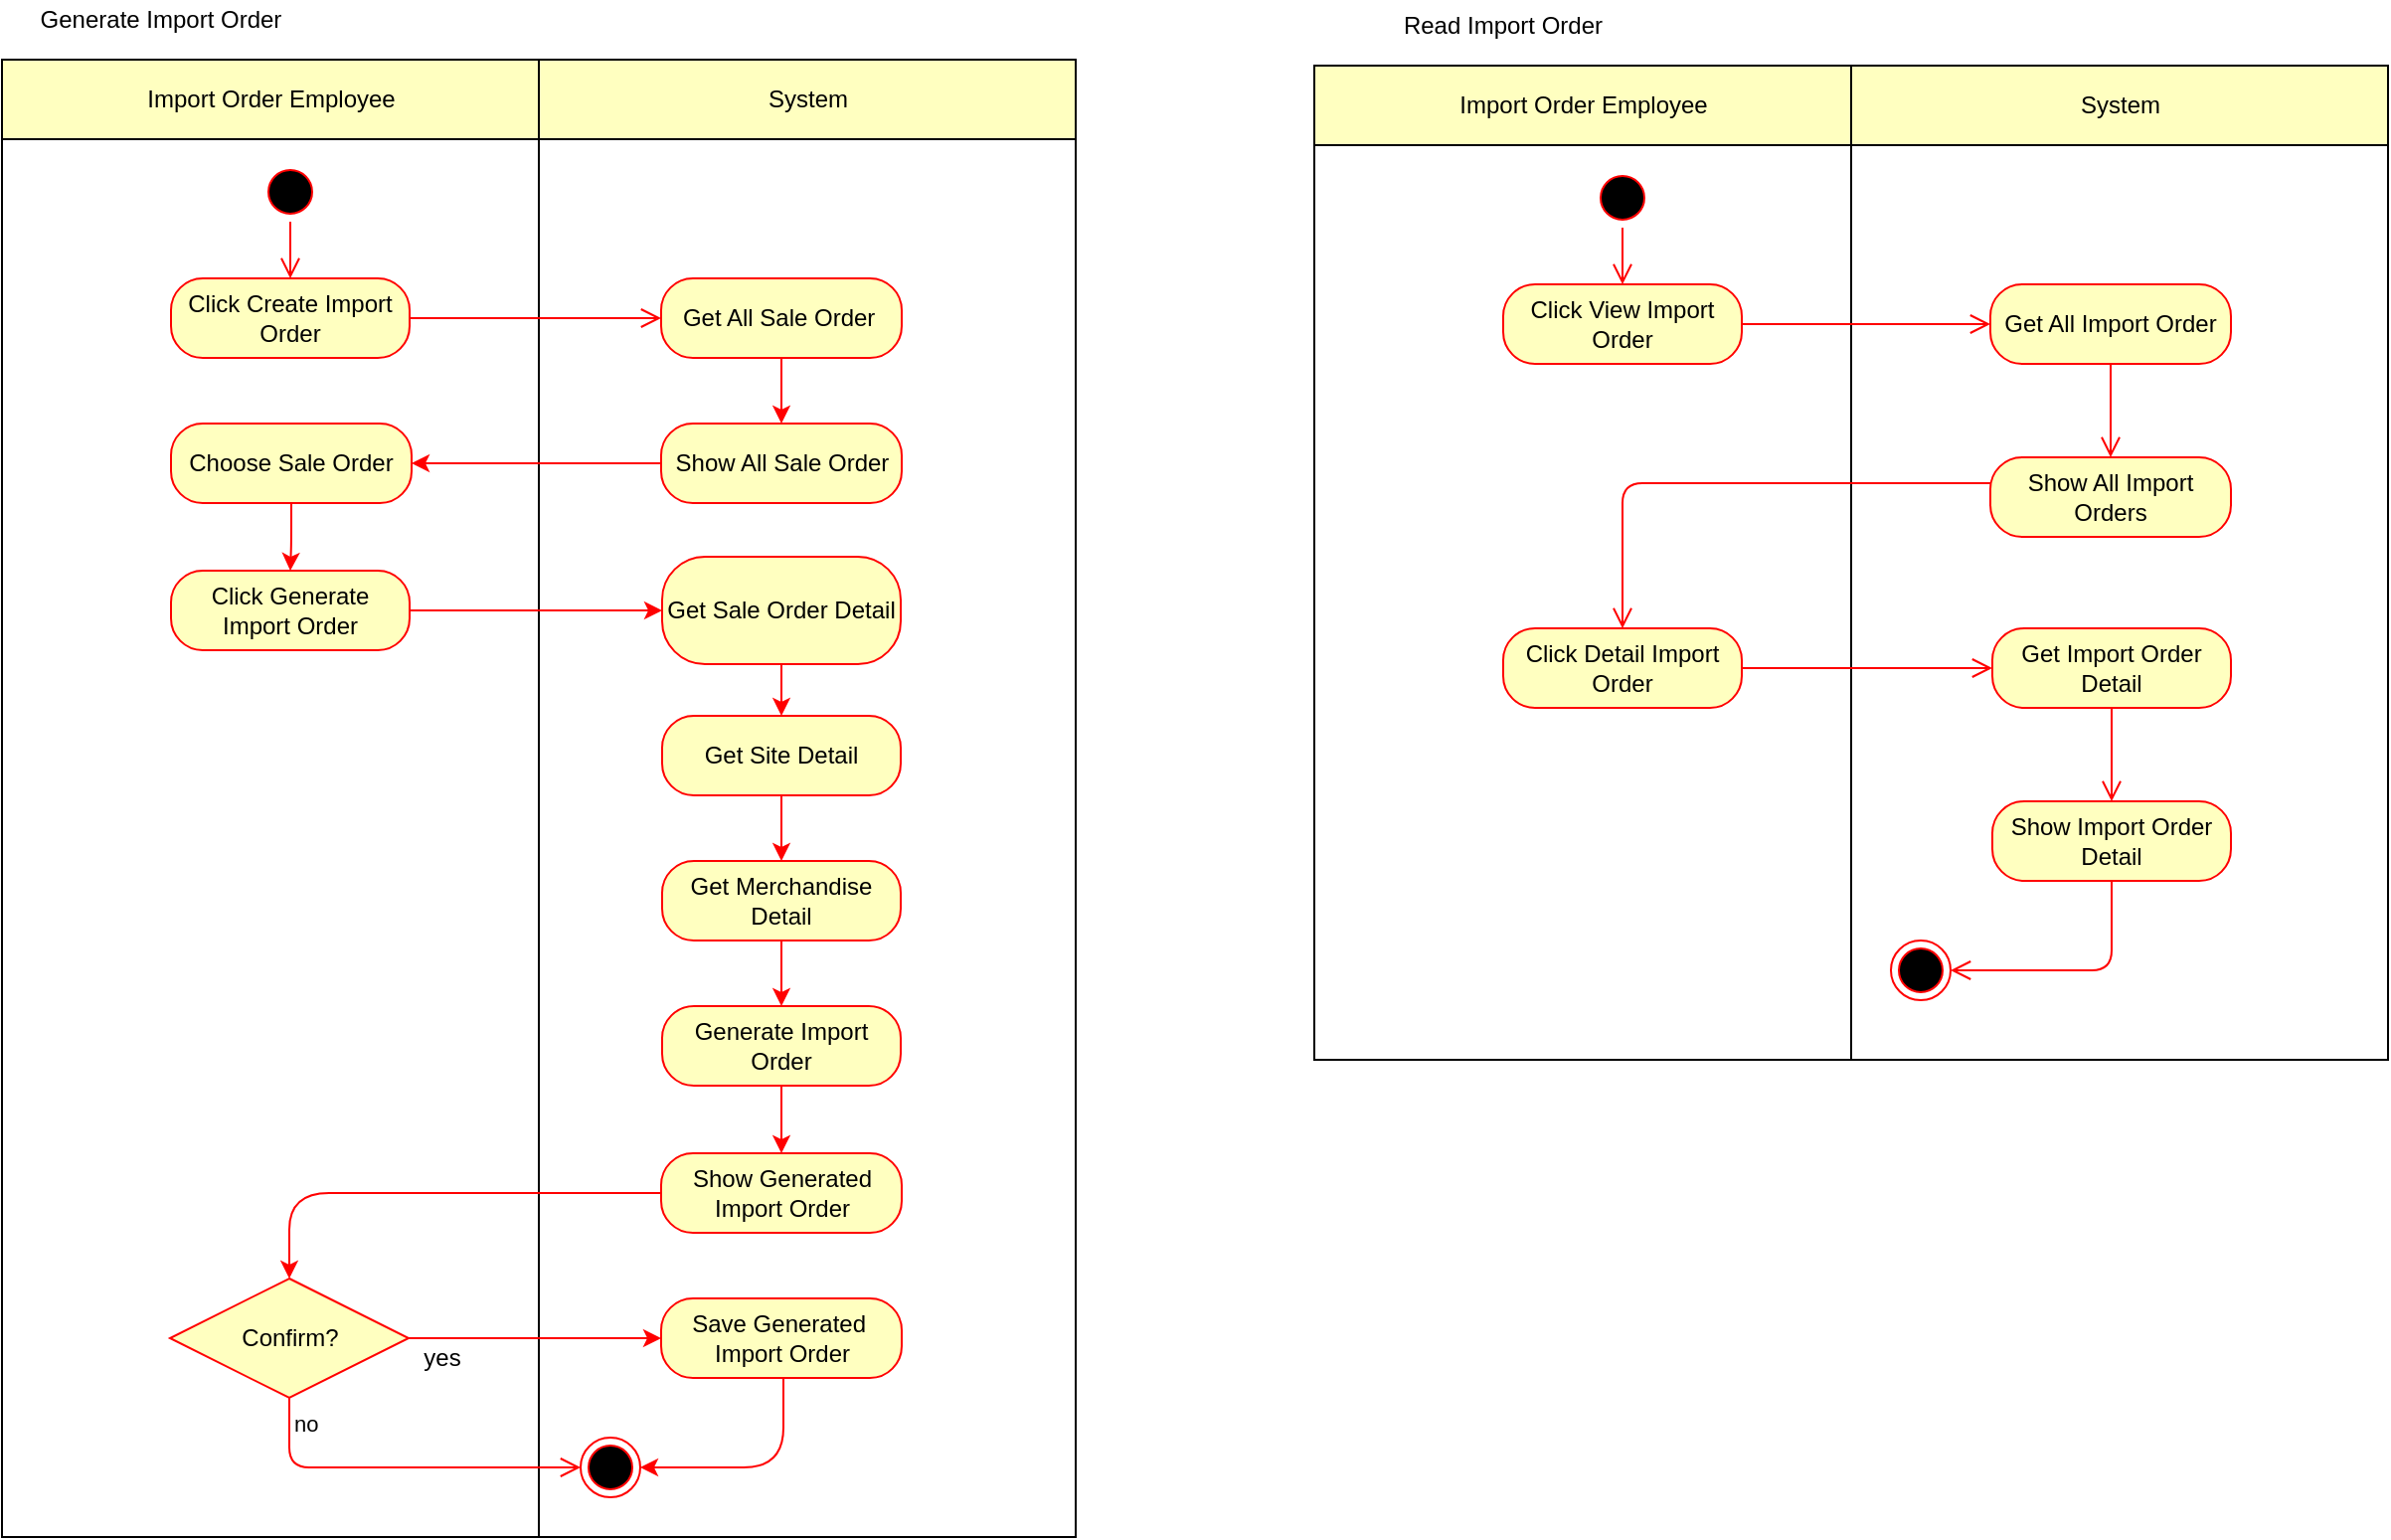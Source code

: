<mxfile version="13.0.3" type="device"><diagram id="RbPQGI98I1vQBzoGhJew" name="Page-1"><mxGraphModel dx="899" dy="680" grid="1" gridSize="10" guides="1" tooltips="1" connect="1" arrows="1" fold="1" page="1" pageScale="1" pageWidth="1100" pageHeight="850" math="0" shadow="0"><root><mxCell id="0"/><mxCell id="1" parent="0"/><mxCell id="4KUbe_rOfLl6-weod77s-38" value="" style="html=1;dashed=0;whitespace=wrap;" parent="1" vertex="1"><mxGeometry x="980" y="110" width="270" height="460" as="geometry"/></mxCell><mxCell id="4KUbe_rOfLl6-weod77s-39" value="" style="html=1;dashed=0;whitespace=wrap;" parent="1" vertex="1"><mxGeometry x="710" y="110" width="270" height="460" as="geometry"/></mxCell><mxCell id="4KUbe_rOfLl6-weod77s-40" value="" style="ellipse;html=1;shape=startState;fillColor=#000000;strokeColor=#ff0000;" parent="1" vertex="1"><mxGeometry x="850" y="121.5" width="30" height="30" as="geometry"/></mxCell><mxCell id="4KUbe_rOfLl6-weod77s-41" value="" style="edgeStyle=orthogonalEdgeStyle;html=1;verticalAlign=bottom;endArrow=open;endSize=8;strokeColor=#ff0000;" parent="1" source="4KUbe_rOfLl6-weod77s-40" target="4KUbe_rOfLl6-weod77s-42" edge="1"><mxGeometry relative="1" as="geometry"><mxPoint x="865" y="211.5" as="targetPoint"/></mxGeometry></mxCell><mxCell id="4KUbe_rOfLl6-weod77s-42" value="Click View Import Order" style="rounded=1;whiteSpace=wrap;html=1;arcSize=40;fontColor=#000000;fillColor=#ffffc0;strokeColor=#ff0000;" parent="1" vertex="1"><mxGeometry x="805" y="180" width="120" height="40" as="geometry"/></mxCell><mxCell id="4KUbe_rOfLl6-weod77s-43" value="" style="edgeStyle=orthogonalEdgeStyle;html=1;verticalAlign=bottom;endArrow=open;endSize=8;strokeColor=#ff0000;" parent="1" source="4KUbe_rOfLl6-weod77s-42" target="4KUbe_rOfLl6-weod77s-44" edge="1"><mxGeometry relative="1" as="geometry"><mxPoint x="1050" y="251.5" as="targetPoint"/></mxGeometry></mxCell><mxCell id="4KUbe_rOfLl6-weod77s-44" value="Get All Import Order" style="rounded=1;whiteSpace=wrap;html=1;arcSize=40;fontColor=#000000;fillColor=#ffffc0;strokeColor=#ff0000;" parent="1" vertex="1"><mxGeometry x="1050" y="180" width="121" height="40" as="geometry"/></mxCell><mxCell id="4KUbe_rOfLl6-weod77s-45" value="" style="edgeStyle=orthogonalEdgeStyle;html=1;verticalAlign=bottom;endArrow=open;endSize=8;strokeColor=#ff0000;" parent="1" source="4KUbe_rOfLl6-weod77s-44" target="4KUbe_rOfLl6-weod77s-47" edge="1"><mxGeometry relative="1" as="geometry"><mxPoint x="1110" y="381.5" as="targetPoint"/></mxGeometry></mxCell><mxCell id="4KUbe_rOfLl6-weod77s-47" value="Show All Import Orders" style="rounded=1;whiteSpace=wrap;html=1;arcSize=40;fontColor=#000000;fillColor=#ffffc0;strokeColor=#ff0000;" parent="1" vertex="1"><mxGeometry x="1050" y="267" width="121" height="40" as="geometry"/></mxCell><mxCell id="4KUbe_rOfLl6-weod77s-48" value="" style="edgeStyle=orthogonalEdgeStyle;html=1;verticalAlign=bottom;endArrow=open;endSize=8;strokeColor=#ff0000;" parent="1" source="4KUbe_rOfLl6-weod77s-47" target="0SXMM5_3tOSk0-WIYk1--1" edge="1"><mxGeometry relative="1" as="geometry"><mxPoint x="865" y="338" as="targetPoint"/><Array as="points"><mxPoint x="865" y="280"/></Array></mxGeometry></mxCell><mxCell id="4KUbe_rOfLl6-weod77s-109" value="" style="edgeStyle=orthogonalEdgeStyle;rounded=1;orthogonalLoop=1;jettySize=auto;html=1;entryX=1;entryY=0.5;entryDx=0;entryDy=0;align=left;verticalAlign=top;strokeColor=#ff0000;endArrow=open;endSize=8;" parent="1" source="4KUbe_rOfLl6-weod77s-53" target="4KUbe_rOfLl6-weod77s-107" edge="1"><mxGeometry relative="1" as="geometry"><mxPoint x="1111" y="560" as="targetPoint"/><Array as="points"><mxPoint x="1111" y="525"/></Array></mxGeometry></mxCell><mxCell id="4KUbe_rOfLl6-weod77s-53" value="Show Import Order Detail" style="rounded=1;whiteSpace=wrap;html=1;arcSize=40;fontColor=#000000;fillColor=#ffffc0;strokeColor=#ff0000;" parent="1" vertex="1"><mxGeometry x="1051" y="440" width="120" height="40" as="geometry"/></mxCell><mxCell id="4KUbe_rOfLl6-weod77s-63" style="edgeStyle=orthogonalEdgeStyle;rounded=1;orthogonalLoop=1;jettySize=auto;html=1;entryX=0.5;entryY=0;entryDx=0;entryDy=0;align=left;verticalAlign=top;strokeColor=#ff0000;endArrow=open;endSize=8;" parent="1" source="4KUbe_rOfLl6-weod77s-55" target="4KUbe_rOfLl6-weod77s-53" edge="1"><mxGeometry relative="1" as="geometry"/></mxCell><mxCell id="4KUbe_rOfLl6-weod77s-55" value="Get Import Order Detail" style="rounded=1;whiteSpace=wrap;html=1;arcSize=40;fontColor=#000000;fillColor=#ffffc0;strokeColor=#ff0000;" parent="1" vertex="1"><mxGeometry x="1051" y="353" width="120" height="40" as="geometry"/></mxCell><mxCell id="4KUbe_rOfLl6-weod77s-59" value="" style="edgeStyle=orthogonalEdgeStyle;html=1;align=left;verticalAlign=top;endArrow=open;endSize=8;strokeColor=#ff0000;entryX=0;entryY=0.5;entryDx=0;entryDy=0;" parent="1" source="0SXMM5_3tOSk0-WIYk1--1" target="4KUbe_rOfLl6-weod77s-55" edge="1"><mxGeometry x="-1" relative="1" as="geometry"><mxPoint x="791" y="671.5" as="targetPoint"/><Array as="points"/><mxPoint x="945" y="373" as="sourcePoint"/></mxGeometry></mxCell><mxCell id="4KUbe_rOfLl6-weod77s-60" value="Import Order Employee" style="html=1;dashed=0;whitespace=wrap;fillColor=#FFFFc0;" parent="1" vertex="1"><mxGeometry x="710" y="70" width="270" height="40" as="geometry"/></mxCell><mxCell id="4KUbe_rOfLl6-weod77s-61" value="System" style="html=1;dashed=0;whitespace=wrap;fillColor=#FFFFc0;" parent="1" vertex="1"><mxGeometry x="980" y="70" width="270" height="40" as="geometry"/></mxCell><mxCell id="4KUbe_rOfLl6-weod77s-107" value="" style="ellipse;html=1;shape=endState;fillColor=#000000;strokeColor=#ff0000;" parent="1" vertex="1"><mxGeometry x="1000" y="510" width="30" height="30" as="geometry"/></mxCell><mxCell id="4KUbe_rOfLl6-weod77s-130" value="Read Import Order" style="text;html=1;strokeColor=none;fillColor=none;align=center;verticalAlign=middle;whiteSpace=wrap;rounded=0;" parent="1" vertex="1"><mxGeometry x="720" y="40" width="170" height="20" as="geometry"/></mxCell><mxCell id="4KUbe_rOfLl6-weod77s-166" value="" style="html=1;dashed=0;whitespace=wrap;" parent="1" vertex="1"><mxGeometry x="320" y="107" width="270" height="703" as="geometry"/></mxCell><mxCell id="4KUbe_rOfLl6-weod77s-167" value="" style="html=1;dashed=0;whitespace=wrap;" parent="1" vertex="1"><mxGeometry x="50" y="107" width="270" height="703" as="geometry"/></mxCell><mxCell id="4KUbe_rOfLl6-weod77s-168" value="" style="ellipse;html=1;shape=startState;fillColor=#000000;strokeColor=#ff0000;" parent="1" vertex="1"><mxGeometry x="180" y="118.5" width="30" height="30" as="geometry"/></mxCell><mxCell id="4KUbe_rOfLl6-weod77s-169" value="" style="edgeStyle=orthogonalEdgeStyle;html=1;verticalAlign=bottom;endArrow=open;endSize=8;strokeColor=#ff0000;" parent="1" source="4KUbe_rOfLl6-weod77s-168" target="4KUbe_rOfLl6-weod77s-170" edge="1"><mxGeometry relative="1" as="geometry"><mxPoint x="195" y="208.5" as="targetPoint"/></mxGeometry></mxCell><mxCell id="4KUbe_rOfLl6-weod77s-170" value="Click Create Import Order" style="rounded=1;whiteSpace=wrap;html=1;arcSize=40;fontColor=#000000;fillColor=#ffffc0;strokeColor=#ff0000;" parent="1" vertex="1"><mxGeometry x="135" y="177" width="120" height="40" as="geometry"/></mxCell><mxCell id="4KUbe_rOfLl6-weod77s-171" value="" style="edgeStyle=orthogonalEdgeStyle;html=1;verticalAlign=bottom;endArrow=open;endSize=8;strokeColor=#ff0000;" parent="1" source="4KUbe_rOfLl6-weod77s-170" target="4KUbe_rOfLl6-weod77s-172" edge="1"><mxGeometry relative="1" as="geometry"><mxPoint x="380" y="248.5" as="targetPoint"/></mxGeometry></mxCell><mxCell id="4KUbe_rOfLl6-weod77s-200" style="edgeStyle=orthogonalEdgeStyle;rounded=1;orthogonalLoop=1;jettySize=auto;html=1;entryX=0.5;entryY=0;entryDx=0;entryDy=0;fontSize=12;strokeColor=#ff0000;fillColor=#ffffc0;arcSize=40;" parent="1" source="4KUbe_rOfLl6-weod77s-172" target="4KUbe_rOfLl6-weod77s-174" edge="1"><mxGeometry relative="1" as="geometry"/></mxCell><mxCell id="4KUbe_rOfLl6-weod77s-172" value="Get All Sale Order&amp;nbsp;" style="rounded=1;whiteSpace=wrap;html=1;arcSize=40;fontColor=#000000;fillColor=#ffffc0;strokeColor=#ff0000;" parent="1" vertex="1"><mxGeometry x="381.5" y="177" width="121" height="40" as="geometry"/></mxCell><mxCell id="4KUbe_rOfLl6-weod77s-199" style="edgeStyle=orthogonalEdgeStyle;rounded=1;orthogonalLoop=1;jettySize=auto;html=1;entryX=1;entryY=0.5;entryDx=0;entryDy=0;fontSize=12;strokeColor=#ff0000;fillColor=#ffffc0;arcSize=40;" parent="1" source="4KUbe_rOfLl6-weod77s-174" target="4KUbe_rOfLl6-weod77s-187" edge="1"><mxGeometry relative="1" as="geometry"/></mxCell><mxCell id="4KUbe_rOfLl6-weod77s-174" value="Show All Sale Order" style="rounded=1;whiteSpace=wrap;html=1;arcSize=40;fontColor=#000000;fillColor=#ffffc0;strokeColor=#ff0000;" parent="1" vertex="1"><mxGeometry x="381.5" y="250" width="121" height="40" as="geometry"/></mxCell><mxCell id="4KUbe_rOfLl6-weod77s-183" value="Import Order Employee" style="html=1;dashed=0;whitespace=wrap;fillColor=#FFFFc0;" parent="1" vertex="1"><mxGeometry x="50" y="67" width="270" height="40" as="geometry"/></mxCell><mxCell id="4KUbe_rOfLl6-weod77s-184" value="System" style="html=1;dashed=0;whitespace=wrap;fillColor=#FFFFc0;" parent="1" vertex="1"><mxGeometry x="320" y="67" width="270" height="40" as="geometry"/></mxCell><mxCell id="4KUbe_rOfLl6-weod77s-185" value="" style="ellipse;html=1;shape=endState;fillColor=#000000;strokeColor=#ff0000;" parent="1" vertex="1"><mxGeometry x="341" y="760" width="30" height="30" as="geometry"/></mxCell><mxCell id="4KUbe_rOfLl6-weod77s-186" value="Generate Import Order" style="text;html=1;strokeColor=none;fillColor=none;align=center;verticalAlign=middle;whiteSpace=wrap;rounded=0;" parent="1" vertex="1"><mxGeometry x="50" y="37" width="160" height="20" as="geometry"/></mxCell><mxCell id="4KUbe_rOfLl6-weod77s-201" style="edgeStyle=orthogonalEdgeStyle;rounded=1;orthogonalLoop=1;jettySize=auto;html=1;entryX=0.5;entryY=0;entryDx=0;entryDy=0;fontSize=12;strokeColor=#ff0000;fillColor=#ffffc0;arcSize=40;" parent="1" source="4KUbe_rOfLl6-weod77s-187" target="4KUbe_rOfLl6-weod77s-188" edge="1"><mxGeometry relative="1" as="geometry"/></mxCell><mxCell id="4KUbe_rOfLl6-weod77s-187" value="Choose Sale Order" style="rounded=1;whiteSpace=wrap;html=1;arcSize=40;fontColor=#000000;fillColor=#ffffc0;strokeColor=#ff0000;" parent="1" vertex="1"><mxGeometry x="135" y="250" width="121" height="40" as="geometry"/></mxCell><mxCell id="4KUbe_rOfLl6-weod77s-202" style="edgeStyle=orthogonalEdgeStyle;rounded=1;orthogonalLoop=1;jettySize=auto;html=1;entryX=0;entryY=0.5;entryDx=0;entryDy=0;fontSize=12;strokeColor=#ff0000;fillColor=#ffffc0;arcSize=40;" parent="1" source="4KUbe_rOfLl6-weod77s-188" target="4KUbe_rOfLl6-weod77s-189" edge="1"><mxGeometry relative="1" as="geometry"/></mxCell><mxCell id="4KUbe_rOfLl6-weod77s-188" value="Click Generate &lt;br&gt;Import Order" style="rounded=1;whiteSpace=wrap;html=1;arcSize=40;fontColor=#000000;fillColor=#ffffc0;strokeColor=#ff0000;" parent="1" vertex="1"><mxGeometry x="135.0" y="324" width="120" height="40" as="geometry"/></mxCell><mxCell id="j9hLC1g0Fh0NJv2Gb_SS-10" style="edgeStyle=orthogonalEdgeStyle;rounded=1;orthogonalLoop=1;jettySize=auto;html=1;fontSize=12;strokeColor=#ff0000;fillColor=#ffffc0;arcSize=40;" edge="1" parent="1" source="4KUbe_rOfLl6-weod77s-189" target="j9hLC1g0Fh0NJv2Gb_SS-2"><mxGeometry relative="1" as="geometry"/></mxCell><mxCell id="4KUbe_rOfLl6-weod77s-189" value="Get Sale Order Detail" style="rounded=1;whiteSpace=wrap;html=1;arcSize=40;fontColor=#000000;fillColor=#ffffc0;strokeColor=#ff0000;" parent="1" vertex="1"><mxGeometry x="382" y="317" width="120" height="54" as="geometry"/></mxCell><mxCell id="4KUbe_rOfLl6-weod77s-204" style="edgeStyle=orthogonalEdgeStyle;rounded=1;orthogonalLoop=1;jettySize=auto;html=1;entryX=0.5;entryY=0;entryDx=0;entryDy=0;fontSize=12;strokeColor=#ff0000;fillColor=#ffffc0;arcSize=40;" parent="1" source="4KUbe_rOfLl6-weod77s-191" target="4KUbe_rOfLl6-weod77s-193" edge="1"><mxGeometry relative="1" as="geometry"/></mxCell><mxCell id="4KUbe_rOfLl6-weod77s-191" value="Show Generated Import Order" style="rounded=1;whiteSpace=wrap;html=1;arcSize=40;fontColor=#000000;fillColor=#ffffc0;strokeColor=#ff0000;" parent="1" vertex="1"><mxGeometry x="381.5" y="617" width="121" height="40" as="geometry"/></mxCell><mxCell id="4KUbe_rOfLl6-weod77s-205" style="edgeStyle=orthogonalEdgeStyle;rounded=1;orthogonalLoop=1;jettySize=auto;html=1;entryX=1;entryY=0.5;entryDx=0;entryDy=0;fontSize=12;strokeColor=#ff0000;fillColor=#ffffc0;arcSize=40;" parent="1" source="4KUbe_rOfLl6-weod77s-192" target="4KUbe_rOfLl6-weod77s-185" edge="1"><mxGeometry relative="1" as="geometry"><Array as="points"><mxPoint x="443" y="775"/></Array></mxGeometry></mxCell><mxCell id="4KUbe_rOfLl6-weod77s-192" value="Save Generated&amp;nbsp;&lt;br&gt;Import Order" style="rounded=1;whiteSpace=wrap;html=1;arcSize=40;fontColor=#000000;fillColor=#ffffc0;strokeColor=#ff0000;" parent="1" vertex="1"><mxGeometry x="381.5" y="690" width="121" height="40" as="geometry"/></mxCell><mxCell id="j9hLC1g0Fh0NJv2Gb_SS-11" value="yes" style="edgeStyle=orthogonalEdgeStyle;rounded=1;orthogonalLoop=1;jettySize=auto;html=1;fontSize=12;strokeColor=#ff0000;fillColor=#ffffc0;arcSize=40;" edge="1" parent="1" source="4KUbe_rOfLl6-weod77s-193" target="4KUbe_rOfLl6-weod77s-192"><mxGeometry x="-0.757" y="-10" relative="1" as="geometry"><mxPoint x="1" as="offset"/></mxGeometry></mxCell><mxCell id="4KUbe_rOfLl6-weod77s-193" value="Confirm?" style="rhombus;whiteSpace=wrap;html=1;fillColor=#ffffc0;strokeColor=#ff0000;" parent="1" vertex="1"><mxGeometry x="134.5" y="680" width="120" height="60" as="geometry"/></mxCell><mxCell id="4KUbe_rOfLl6-weod77s-195" value="no" style="edgeStyle=orthogonalEdgeStyle;html=1;align=left;verticalAlign=top;endArrow=open;endSize=8;strokeColor=#ff0000;entryX=0;entryY=0.5;entryDx=0;entryDy=0;" parent="1" source="4KUbe_rOfLl6-weod77s-193" target="4KUbe_rOfLl6-weod77s-185" edge="1"><mxGeometry x="-1" relative="1" as="geometry"><mxPoint x="161" y="910" as="targetPoint"/><Array as="points"><mxPoint x="195" y="775"/></Array></mxGeometry></mxCell><mxCell id="0SXMM5_3tOSk0-WIYk1--1" value="Click Detail Import Order" style="rounded=1;whiteSpace=wrap;html=1;arcSize=40;fontColor=#000000;fillColor=#ffffc0;strokeColor=#ff0000;" parent="1" vertex="1"><mxGeometry x="805" y="353" width="120" height="40" as="geometry"/></mxCell><mxCell id="j9hLC1g0Fh0NJv2Gb_SS-7" style="edgeStyle=orthogonalEdgeStyle;rounded=1;orthogonalLoop=1;jettySize=auto;html=1;fontSize=12;strokeColor=#ff0000;fillColor=#ffffc0;arcSize=40;" edge="1" parent="1" source="j9hLC1g0Fh0NJv2Gb_SS-2" target="j9hLC1g0Fh0NJv2Gb_SS-3"><mxGeometry relative="1" as="geometry"/></mxCell><mxCell id="j9hLC1g0Fh0NJv2Gb_SS-2" value="Get Site Detail" style="rounded=1;whiteSpace=wrap;html=1;arcSize=40;fontColor=#000000;fillColor=#ffffc0;strokeColor=#ff0000;" vertex="1" parent="1"><mxGeometry x="382" y="397" width="120" height="40" as="geometry"/></mxCell><mxCell id="j9hLC1g0Fh0NJv2Gb_SS-8" style="edgeStyle=orthogonalEdgeStyle;rounded=1;orthogonalLoop=1;jettySize=auto;html=1;fontSize=12;strokeColor=#ff0000;fillColor=#ffffc0;arcSize=40;" edge="1" parent="1" source="j9hLC1g0Fh0NJv2Gb_SS-3" target="j9hLC1g0Fh0NJv2Gb_SS-4"><mxGeometry relative="1" as="geometry"/></mxCell><mxCell id="j9hLC1g0Fh0NJv2Gb_SS-3" value="Get Merchandise Detail" style="rounded=1;whiteSpace=wrap;html=1;arcSize=40;fontColor=#000000;fillColor=#ffffc0;strokeColor=#ff0000;" vertex="1" parent="1"><mxGeometry x="382" y="470" width="120" height="40" as="geometry"/></mxCell><mxCell id="j9hLC1g0Fh0NJv2Gb_SS-9" style="edgeStyle=orthogonalEdgeStyle;rounded=1;orthogonalLoop=1;jettySize=auto;html=1;fontSize=12;strokeColor=#ff0000;fillColor=#ffffc0;arcSize=40;" edge="1" parent="1" source="j9hLC1g0Fh0NJv2Gb_SS-4" target="4KUbe_rOfLl6-weod77s-191"><mxGeometry relative="1" as="geometry"/></mxCell><mxCell id="j9hLC1g0Fh0NJv2Gb_SS-4" value="Generate Import Order" style="rounded=1;whiteSpace=wrap;html=1;arcSize=40;fontColor=#000000;fillColor=#ffffc0;strokeColor=#ff0000;" vertex="1" parent="1"><mxGeometry x="382" y="543" width="120" height="40" as="geometry"/></mxCell></root></mxGraphModel></diagram></mxfile>
